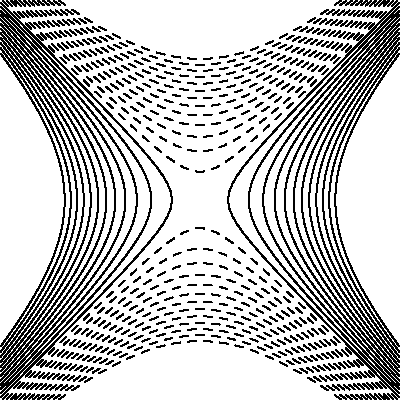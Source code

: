 import contour;
size(200);

real f(real x, real y) {return x^2-y^2;}
int n=25;
real[] c = new real[n];
for(int i=0; i < n; ++i) c[i]=(i-n/2)/n;

pen[] p=sequence(new pen(int i) {return c[i] >= 0 ? solid : dashed;},n);

draw(contour(f,(-1,-1),(1,1),c,50),p);
